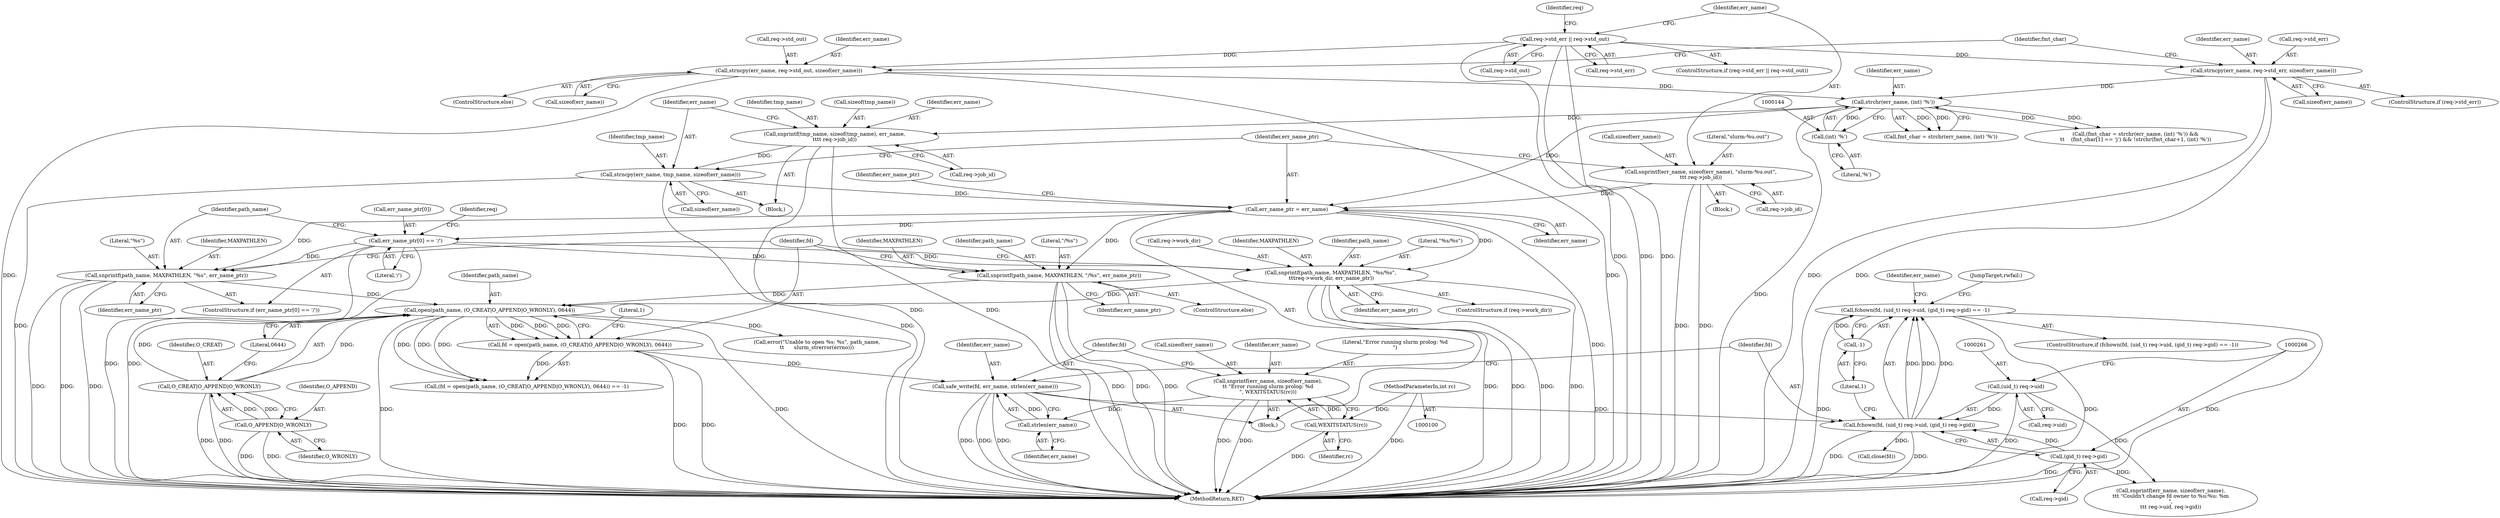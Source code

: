 digraph "0_slurm_92362a92fffe60187df61f99ab11c249d44120ee@API" {
"1000257" [label="(Call,fchown(fd, (uid_t) req->uid, (gid_t) req->gid) == -1)"];
"1000258" [label="(Call,fchown(fd, (uid_t) req->uid, (gid_t) req->gid))"];
"1000251" [label="(Call,safe_write(fd, err_name, strlen(err_name)))"];
"1000225" [label="(Call,fd = open(path_name, (O_CREAT|O_APPEND|O_WRONLY), 0644))"];
"1000227" [label="(Call,open(path_name, (O_CREAT|O_APPEND|O_WRONLY), 0644))"];
"1000209" [label="(Call,snprintf(path_name, MAXPATHLEN, \"%s/%s\",\n \t\t\treq->work_dir, err_name_ptr))"];
"1000194" [label="(Call,err_name_ptr[0] == '/')"];
"1000190" [label="(Call,err_name_ptr = err_name)"];
"1000141" [label="(Call,strchr(err_name, (int) '%'))"];
"1000122" [label="(Call,strncpy(err_name, req->std_err, sizeof(err_name)))"];
"1000110" [label="(Call,req->std_err || req->std_out)"];
"1000130" [label="(Call,strncpy(err_name, req->std_out, sizeof(err_name)))"];
"1000143" [label="(Call,(int) '%')"];
"1000175" [label="(Call,strncpy(err_name, tmp_name, sizeof(err_name)))"];
"1000167" [label="(Call,snprintf(tmp_name, sizeof(tmp_name), err_name,\n\t\t\t\t req->job_id))"];
"1000182" [label="(Call,snprintf(err_name, sizeof(err_name), \"slurm-%u.out\",\n\t\t\t req->job_id))"];
"1000199" [label="(Call,snprintf(path_name, MAXPATHLEN, \"%s\", err_name_ptr))"];
"1000218" [label="(Call,snprintf(path_name, MAXPATHLEN, \"/%s\", err_name_ptr))"];
"1000229" [label="(Call,O_CREAT|O_APPEND|O_WRONLY)"];
"1000231" [label="(Call,O_APPEND|O_WRONLY)"];
"1000254" [label="(Call,strlen(err_name))"];
"1000244" [label="(Call,snprintf(err_name, sizeof(err_name),\n\t\t \"Error running slurm prolog: %d\n\", WEXITSTATUS(rc)))"];
"1000249" [label="(Call,WEXITSTATUS(rc))"];
"1000102" [label="(MethodParameterIn,int rc)"];
"1000260" [label="(Call,(uid_t) req->uid)"];
"1000265" [label="(Call,(gid_t) req->gid)"];
"1000270" [label="(Call,-1)"];
"1000285" [label="(Call,close(fd))"];
"1000238" [label="(Call,error(\"Unable to open %s: %s\", path_name,\n\t\t      slurm_strerror(errno)))"];
"1000103" [label="(Block,)"];
"1000244" [label="(Call,snprintf(err_name, sizeof(err_name),\n\t\t \"Error running slurm prolog: %d\n\", WEXITSTATUS(rc)))"];
"1000139" [label="(Call,fmt_char = strchr(err_name, (int) '%'))"];
"1000130" [label="(Call,strncpy(err_name, req->std_out, sizeof(err_name)))"];
"1000177" [label="(Identifier,tmp_name)"];
"1000145" [label="(Literal,'%')"];
"1000254" [label="(Call,strlen(err_name))"];
"1000256" [label="(ControlStructure,if (fchown(fd, (uid_t) req->uid, (gid_t) req->gid) == -1))"];
"1000167" [label="(Call,snprintf(tmp_name, sizeof(tmp_name), err_name,\n\t\t\t\t req->job_id))"];
"1000230" [label="(Identifier,O_CREAT)"];
"1000257" [label="(Call,fchown(fd, (uid_t) req->uid, (gid_t) req->gid) == -1)"];
"1000228" [label="(Identifier,path_name)"];
"1000231" [label="(Call,O_APPEND|O_WRONLY)"];
"1000127" [label="(Call,sizeof(err_name))"];
"1000171" [label="(Identifier,err_name)"];
"1000220" [label="(Identifier,MAXPATHLEN)"];
"1000175" [label="(Call,strncpy(err_name, tmp_name, sizeof(err_name)))"];
"1000184" [label="(Call,sizeof(err_name))"];
"1000213" [label="(Call,req->work_dir)"];
"1000192" [label="(Identifier,err_name)"];
"1000246" [label="(Call,sizeof(err_name))"];
"1000255" [label="(Identifier,err_name)"];
"1000287" [label="(MethodReturn,RET)"];
"1000199" [label="(Call,snprintf(path_name, MAXPATHLEN, \"%s\", err_name_ptr))"];
"1000118" [label="(ControlStructure,if (req->std_err))"];
"1000143" [label="(Call,(int) '%')"];
"1000129" [label="(ControlStructure,else)"];
"1000274" [label="(Identifier,err_name)"];
"1000205" [label="(ControlStructure,if (req->work_dir))"];
"1000194" [label="(Call,err_name_ptr[0] == '/')"];
"1000196" [label="(Identifier,err_name_ptr)"];
"1000218" [label="(Call,snprintf(path_name, MAXPATHLEN, \"/%s\", err_name_ptr))"];
"1000193" [label="(ControlStructure,if (err_name_ptr[0] == '/'))"];
"1000131" [label="(Identifier,err_name)"];
"1000172" [label="(Call,req->job_id)"];
"1000190" [label="(Call,err_name_ptr = err_name)"];
"1000259" [label="(Identifier,fd)"];
"1000236" [label="(Literal,1)"];
"1000217" [label="(ControlStructure,else)"];
"1000176" [label="(Identifier,err_name)"];
"1000132" [label="(Call,req->std_out)"];
"1000211" [label="(Identifier,MAXPATHLEN)"];
"1000202" [label="(Literal,\"%s\")"];
"1000120" [label="(Identifier,req)"];
"1000141" [label="(Call,strchr(err_name, (int) '%'))"];
"1000250" [label="(Identifier,rc)"];
"1000168" [label="(Identifier,tmp_name)"];
"1000245" [label="(Identifier,err_name)"];
"1000122" [label="(Call,strncpy(err_name, req->std_err, sizeof(err_name)))"];
"1000265" [label="(Call,(gid_t) req->gid)"];
"1000207" [label="(Identifier,req)"];
"1000195" [label="(Call,err_name_ptr[0])"];
"1000271" [label="(Literal,1)"];
"1000258" [label="(Call,fchown(fd, (uid_t) req->uid, (gid_t) req->gid))"];
"1000182" [label="(Call,snprintf(err_name, sizeof(err_name), \"slurm-%u.out\",\n\t\t\t req->job_id))"];
"1000140" [label="(Identifier,fmt_char)"];
"1000284" [label="(JumpTarget,rwfail:)"];
"1000248" [label="(Literal,\"Error running slurm prolog: %d\n\")"];
"1000226" [label="(Identifier,fd)"];
"1000114" [label="(Call,req->std_out)"];
"1000203" [label="(Identifier,err_name_ptr)"];
"1000222" [label="(Identifier,err_name_ptr)"];
"1000232" [label="(Identifier,O_APPEND)"];
"1000262" [label="(Call,req->uid)"];
"1000225" [label="(Call,fd = open(path_name, (O_CREAT|O_APPEND|O_WRONLY), 0644))"];
"1000111" [label="(Call,req->std_err)"];
"1000187" [label="(Call,req->job_id)"];
"1000267" [label="(Call,req->gid)"];
"1000270" [label="(Call,-1)"];
"1000260" [label="(Call,(uid_t) req->uid)"];
"1000135" [label="(Call,sizeof(err_name))"];
"1000123" [label="(Identifier,err_name)"];
"1000224" [label="(Call,(fd = open(path_name, (O_CREAT|O_APPEND|O_WRONLY), 0644)) == -1)"];
"1000160" [label="(Block,)"];
"1000200" [label="(Identifier,path_name)"];
"1000169" [label="(Call,sizeof(tmp_name))"];
"1000109" [label="(ControlStructure,if (req->std_err || req->std_out))"];
"1000138" [label="(Call,(fmt_char = strchr(err_name, (int) '%')) &&\n\t\t    (fmt_char[1] == 'j') && !strchr(fmt_char+1, (int) '%'))"];
"1000110" [label="(Call,req->std_err || req->std_out)"];
"1000252" [label="(Identifier,fd)"];
"1000191" [label="(Identifier,err_name_ptr)"];
"1000186" [label="(Literal,\"slurm-%u.out\")"];
"1000210" [label="(Identifier,path_name)"];
"1000233" [label="(Identifier,O_WRONLY)"];
"1000198" [label="(Literal,'/')"];
"1000216" [label="(Identifier,err_name_ptr)"];
"1000124" [label="(Call,req->std_err)"];
"1000209" [label="(Call,snprintf(path_name, MAXPATHLEN, \"%s/%s\",\n \t\t\treq->work_dir, err_name_ptr))"];
"1000212" [label="(Literal,\"%s/%s\")"];
"1000234" [label="(Literal,0644)"];
"1000142" [label="(Identifier,err_name)"];
"1000251" [label="(Call,safe_write(fd, err_name, strlen(err_name)))"];
"1000181" [label="(Block,)"];
"1000219" [label="(Identifier,path_name)"];
"1000183" [label="(Identifier,err_name)"];
"1000221" [label="(Literal,\"/%s\")"];
"1000227" [label="(Call,open(path_name, (O_CREAT|O_APPEND|O_WRONLY), 0644))"];
"1000102" [label="(MethodParameterIn,int rc)"];
"1000201" [label="(Identifier,MAXPATHLEN)"];
"1000229" [label="(Call,O_CREAT|O_APPEND|O_WRONLY)"];
"1000253" [label="(Identifier,err_name)"];
"1000178" [label="(Call,sizeof(err_name))"];
"1000273" [label="(Call,snprintf(err_name, sizeof(err_name),\n\t\t\t \"Couldn't change fd owner to %u:%u: %m\n\",\n\t\t\t req->uid, req->gid))"];
"1000249" [label="(Call,WEXITSTATUS(rc))"];
"1000257" -> "1000256"  [label="AST: "];
"1000257" -> "1000270"  [label="CFG: "];
"1000258" -> "1000257"  [label="AST: "];
"1000270" -> "1000257"  [label="AST: "];
"1000274" -> "1000257"  [label="CFG: "];
"1000284" -> "1000257"  [label="CFG: "];
"1000257" -> "1000287"  [label="DDG: "];
"1000257" -> "1000287"  [label="DDG: "];
"1000257" -> "1000287"  [label="DDG: "];
"1000258" -> "1000257"  [label="DDG: "];
"1000258" -> "1000257"  [label="DDG: "];
"1000258" -> "1000257"  [label="DDG: "];
"1000270" -> "1000257"  [label="DDG: "];
"1000258" -> "1000265"  [label="CFG: "];
"1000259" -> "1000258"  [label="AST: "];
"1000260" -> "1000258"  [label="AST: "];
"1000265" -> "1000258"  [label="AST: "];
"1000271" -> "1000258"  [label="CFG: "];
"1000258" -> "1000287"  [label="DDG: "];
"1000258" -> "1000287"  [label="DDG: "];
"1000251" -> "1000258"  [label="DDG: "];
"1000260" -> "1000258"  [label="DDG: "];
"1000265" -> "1000258"  [label="DDG: "];
"1000258" -> "1000285"  [label="DDG: "];
"1000251" -> "1000103"  [label="AST: "];
"1000251" -> "1000254"  [label="CFG: "];
"1000252" -> "1000251"  [label="AST: "];
"1000253" -> "1000251"  [label="AST: "];
"1000254" -> "1000251"  [label="AST: "];
"1000259" -> "1000251"  [label="CFG: "];
"1000251" -> "1000287"  [label="DDG: "];
"1000251" -> "1000287"  [label="DDG: "];
"1000251" -> "1000287"  [label="DDG: "];
"1000225" -> "1000251"  [label="DDG: "];
"1000254" -> "1000251"  [label="DDG: "];
"1000225" -> "1000224"  [label="AST: "];
"1000225" -> "1000227"  [label="CFG: "];
"1000226" -> "1000225"  [label="AST: "];
"1000227" -> "1000225"  [label="AST: "];
"1000236" -> "1000225"  [label="CFG: "];
"1000225" -> "1000287"  [label="DDG: "];
"1000225" -> "1000287"  [label="DDG: "];
"1000225" -> "1000224"  [label="DDG: "];
"1000227" -> "1000225"  [label="DDG: "];
"1000227" -> "1000225"  [label="DDG: "];
"1000227" -> "1000225"  [label="DDG: "];
"1000227" -> "1000234"  [label="CFG: "];
"1000228" -> "1000227"  [label="AST: "];
"1000229" -> "1000227"  [label="AST: "];
"1000234" -> "1000227"  [label="AST: "];
"1000227" -> "1000287"  [label="DDG: "];
"1000227" -> "1000287"  [label="DDG: "];
"1000227" -> "1000224"  [label="DDG: "];
"1000227" -> "1000224"  [label="DDG: "];
"1000227" -> "1000224"  [label="DDG: "];
"1000209" -> "1000227"  [label="DDG: "];
"1000199" -> "1000227"  [label="DDG: "];
"1000218" -> "1000227"  [label="DDG: "];
"1000229" -> "1000227"  [label="DDG: "];
"1000229" -> "1000227"  [label="DDG: "];
"1000227" -> "1000238"  [label="DDG: "];
"1000209" -> "1000205"  [label="AST: "];
"1000209" -> "1000216"  [label="CFG: "];
"1000210" -> "1000209"  [label="AST: "];
"1000211" -> "1000209"  [label="AST: "];
"1000212" -> "1000209"  [label="AST: "];
"1000213" -> "1000209"  [label="AST: "];
"1000216" -> "1000209"  [label="AST: "];
"1000226" -> "1000209"  [label="CFG: "];
"1000209" -> "1000287"  [label="DDG: "];
"1000209" -> "1000287"  [label="DDG: "];
"1000209" -> "1000287"  [label="DDG: "];
"1000209" -> "1000287"  [label="DDG: "];
"1000194" -> "1000209"  [label="DDG: "];
"1000190" -> "1000209"  [label="DDG: "];
"1000194" -> "1000193"  [label="AST: "];
"1000194" -> "1000198"  [label="CFG: "];
"1000195" -> "1000194"  [label="AST: "];
"1000198" -> "1000194"  [label="AST: "];
"1000200" -> "1000194"  [label="CFG: "];
"1000207" -> "1000194"  [label="CFG: "];
"1000194" -> "1000287"  [label="DDG: "];
"1000194" -> "1000287"  [label="DDG: "];
"1000190" -> "1000194"  [label="DDG: "];
"1000194" -> "1000199"  [label="DDG: "];
"1000194" -> "1000218"  [label="DDG: "];
"1000190" -> "1000103"  [label="AST: "];
"1000190" -> "1000192"  [label="CFG: "];
"1000191" -> "1000190"  [label="AST: "];
"1000192" -> "1000190"  [label="AST: "];
"1000196" -> "1000190"  [label="CFG: "];
"1000190" -> "1000287"  [label="DDG: "];
"1000141" -> "1000190"  [label="DDG: "];
"1000175" -> "1000190"  [label="DDG: "];
"1000182" -> "1000190"  [label="DDG: "];
"1000190" -> "1000199"  [label="DDG: "];
"1000190" -> "1000218"  [label="DDG: "];
"1000141" -> "1000139"  [label="AST: "];
"1000141" -> "1000143"  [label="CFG: "];
"1000142" -> "1000141"  [label="AST: "];
"1000143" -> "1000141"  [label="AST: "];
"1000139" -> "1000141"  [label="CFG: "];
"1000141" -> "1000287"  [label="DDG: "];
"1000141" -> "1000138"  [label="DDG: "];
"1000141" -> "1000138"  [label="DDG: "];
"1000141" -> "1000139"  [label="DDG: "];
"1000141" -> "1000139"  [label="DDG: "];
"1000122" -> "1000141"  [label="DDG: "];
"1000130" -> "1000141"  [label="DDG: "];
"1000143" -> "1000141"  [label="DDG: "];
"1000141" -> "1000167"  [label="DDG: "];
"1000122" -> "1000118"  [label="AST: "];
"1000122" -> "1000127"  [label="CFG: "];
"1000123" -> "1000122"  [label="AST: "];
"1000124" -> "1000122"  [label="AST: "];
"1000127" -> "1000122"  [label="AST: "];
"1000140" -> "1000122"  [label="CFG: "];
"1000122" -> "1000287"  [label="DDG: "];
"1000122" -> "1000287"  [label="DDG: "];
"1000110" -> "1000122"  [label="DDG: "];
"1000110" -> "1000109"  [label="AST: "];
"1000110" -> "1000111"  [label="CFG: "];
"1000110" -> "1000114"  [label="CFG: "];
"1000111" -> "1000110"  [label="AST: "];
"1000114" -> "1000110"  [label="AST: "];
"1000120" -> "1000110"  [label="CFG: "];
"1000183" -> "1000110"  [label="CFG: "];
"1000110" -> "1000287"  [label="DDG: "];
"1000110" -> "1000287"  [label="DDG: "];
"1000110" -> "1000287"  [label="DDG: "];
"1000110" -> "1000130"  [label="DDG: "];
"1000130" -> "1000129"  [label="AST: "];
"1000130" -> "1000135"  [label="CFG: "];
"1000131" -> "1000130"  [label="AST: "];
"1000132" -> "1000130"  [label="AST: "];
"1000135" -> "1000130"  [label="AST: "];
"1000140" -> "1000130"  [label="CFG: "];
"1000130" -> "1000287"  [label="DDG: "];
"1000130" -> "1000287"  [label="DDG: "];
"1000143" -> "1000145"  [label="CFG: "];
"1000144" -> "1000143"  [label="AST: "];
"1000145" -> "1000143"  [label="AST: "];
"1000175" -> "1000160"  [label="AST: "];
"1000175" -> "1000178"  [label="CFG: "];
"1000176" -> "1000175"  [label="AST: "];
"1000177" -> "1000175"  [label="AST: "];
"1000178" -> "1000175"  [label="AST: "];
"1000191" -> "1000175"  [label="CFG: "];
"1000175" -> "1000287"  [label="DDG: "];
"1000175" -> "1000287"  [label="DDG: "];
"1000167" -> "1000175"  [label="DDG: "];
"1000167" -> "1000160"  [label="AST: "];
"1000167" -> "1000172"  [label="CFG: "];
"1000168" -> "1000167"  [label="AST: "];
"1000169" -> "1000167"  [label="AST: "];
"1000171" -> "1000167"  [label="AST: "];
"1000172" -> "1000167"  [label="AST: "];
"1000176" -> "1000167"  [label="CFG: "];
"1000167" -> "1000287"  [label="DDG: "];
"1000167" -> "1000287"  [label="DDG: "];
"1000182" -> "1000181"  [label="AST: "];
"1000182" -> "1000187"  [label="CFG: "];
"1000183" -> "1000182"  [label="AST: "];
"1000184" -> "1000182"  [label="AST: "];
"1000186" -> "1000182"  [label="AST: "];
"1000187" -> "1000182"  [label="AST: "];
"1000191" -> "1000182"  [label="CFG: "];
"1000182" -> "1000287"  [label="DDG: "];
"1000182" -> "1000287"  [label="DDG: "];
"1000199" -> "1000193"  [label="AST: "];
"1000199" -> "1000203"  [label="CFG: "];
"1000200" -> "1000199"  [label="AST: "];
"1000201" -> "1000199"  [label="AST: "];
"1000202" -> "1000199"  [label="AST: "];
"1000203" -> "1000199"  [label="AST: "];
"1000226" -> "1000199"  [label="CFG: "];
"1000199" -> "1000287"  [label="DDG: "];
"1000199" -> "1000287"  [label="DDG: "];
"1000199" -> "1000287"  [label="DDG: "];
"1000218" -> "1000217"  [label="AST: "];
"1000218" -> "1000222"  [label="CFG: "];
"1000219" -> "1000218"  [label="AST: "];
"1000220" -> "1000218"  [label="AST: "];
"1000221" -> "1000218"  [label="AST: "];
"1000222" -> "1000218"  [label="AST: "];
"1000226" -> "1000218"  [label="CFG: "];
"1000218" -> "1000287"  [label="DDG: "];
"1000218" -> "1000287"  [label="DDG: "];
"1000218" -> "1000287"  [label="DDG: "];
"1000229" -> "1000231"  [label="CFG: "];
"1000230" -> "1000229"  [label="AST: "];
"1000231" -> "1000229"  [label="AST: "];
"1000234" -> "1000229"  [label="CFG: "];
"1000229" -> "1000287"  [label="DDG: "];
"1000229" -> "1000287"  [label="DDG: "];
"1000231" -> "1000229"  [label="DDG: "];
"1000231" -> "1000229"  [label="DDG: "];
"1000231" -> "1000233"  [label="CFG: "];
"1000232" -> "1000231"  [label="AST: "];
"1000233" -> "1000231"  [label="AST: "];
"1000231" -> "1000287"  [label="DDG: "];
"1000231" -> "1000287"  [label="DDG: "];
"1000254" -> "1000255"  [label="CFG: "];
"1000255" -> "1000254"  [label="AST: "];
"1000244" -> "1000254"  [label="DDG: "];
"1000244" -> "1000103"  [label="AST: "];
"1000244" -> "1000249"  [label="CFG: "];
"1000245" -> "1000244"  [label="AST: "];
"1000246" -> "1000244"  [label="AST: "];
"1000248" -> "1000244"  [label="AST: "];
"1000249" -> "1000244"  [label="AST: "];
"1000252" -> "1000244"  [label="CFG: "];
"1000244" -> "1000287"  [label="DDG: "];
"1000244" -> "1000287"  [label="DDG: "];
"1000249" -> "1000244"  [label="DDG: "];
"1000249" -> "1000250"  [label="CFG: "];
"1000250" -> "1000249"  [label="AST: "];
"1000249" -> "1000287"  [label="DDG: "];
"1000102" -> "1000249"  [label="DDG: "];
"1000102" -> "1000100"  [label="AST: "];
"1000102" -> "1000287"  [label="DDG: "];
"1000260" -> "1000262"  [label="CFG: "];
"1000261" -> "1000260"  [label="AST: "];
"1000262" -> "1000260"  [label="AST: "];
"1000266" -> "1000260"  [label="CFG: "];
"1000260" -> "1000287"  [label="DDG: "];
"1000260" -> "1000273"  [label="DDG: "];
"1000265" -> "1000267"  [label="CFG: "];
"1000266" -> "1000265"  [label="AST: "];
"1000267" -> "1000265"  [label="AST: "];
"1000265" -> "1000287"  [label="DDG: "];
"1000265" -> "1000273"  [label="DDG: "];
"1000270" -> "1000271"  [label="CFG: "];
"1000271" -> "1000270"  [label="AST: "];
}

